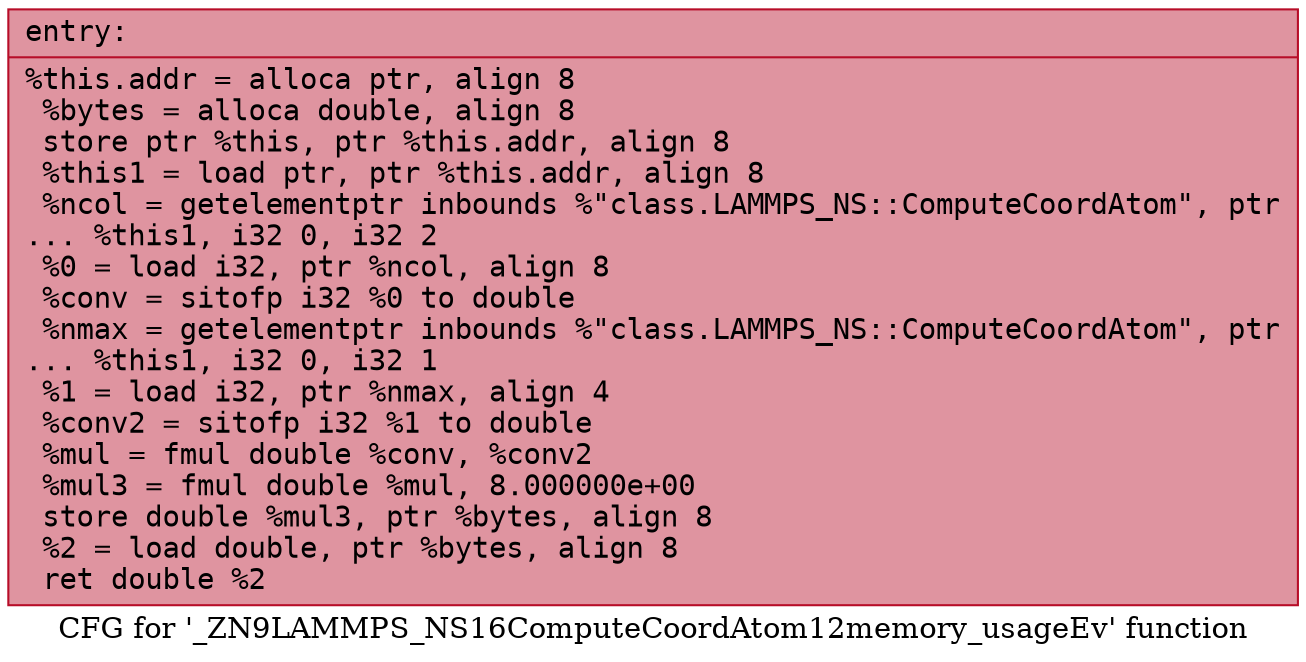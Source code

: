 digraph "CFG for '_ZN9LAMMPS_NS16ComputeCoordAtom12memory_usageEv' function" {
	label="CFG for '_ZN9LAMMPS_NS16ComputeCoordAtom12memory_usageEv' function";

	Node0x5565f2610a50 [shape=record,color="#b70d28ff", style=filled, fillcolor="#b70d2870" fontname="Courier",label="{entry:\l|  %this.addr = alloca ptr, align 8\l  %bytes = alloca double, align 8\l  store ptr %this, ptr %this.addr, align 8\l  %this1 = load ptr, ptr %this.addr, align 8\l  %ncol = getelementptr inbounds %\"class.LAMMPS_NS::ComputeCoordAtom\", ptr\l... %this1, i32 0, i32 2\l  %0 = load i32, ptr %ncol, align 8\l  %conv = sitofp i32 %0 to double\l  %nmax = getelementptr inbounds %\"class.LAMMPS_NS::ComputeCoordAtom\", ptr\l... %this1, i32 0, i32 1\l  %1 = load i32, ptr %nmax, align 4\l  %conv2 = sitofp i32 %1 to double\l  %mul = fmul double %conv, %conv2\l  %mul3 = fmul double %mul, 8.000000e+00\l  store double %mul3, ptr %bytes, align 8\l  %2 = load double, ptr %bytes, align 8\l  ret double %2\l}"];
}
